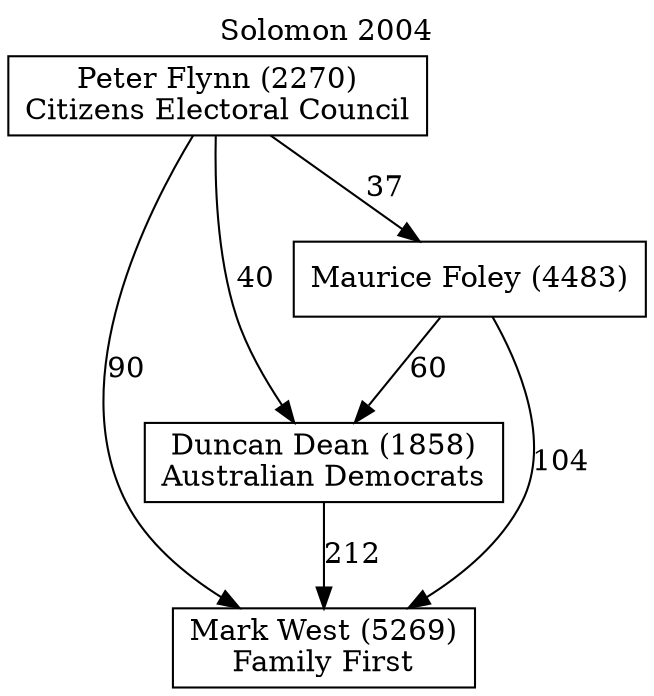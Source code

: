// House preference flow
digraph "Mark West (5269)_Solomon_2004" {
	graph [label="Solomon 2004" labelloc=t mclimit=10]
	node [shape=box]
	"Mark West (5269)" [label="Mark West (5269)
Family First"]
	"Duncan Dean (1858)" [label="Duncan Dean (1858)
Australian Democrats"]
	"Maurice Foley (4483)" [label="Maurice Foley (4483)
"]
	"Peter Flynn (2270)" [label="Peter Flynn (2270)
Citizens Electoral Council"]
	"Duncan Dean (1858)" -> "Mark West (5269)" [label=212]
	"Maurice Foley (4483)" -> "Duncan Dean (1858)" [label=60]
	"Peter Flynn (2270)" -> "Maurice Foley (4483)" [label=37]
	"Maurice Foley (4483)" -> "Mark West (5269)" [label=104]
	"Peter Flynn (2270)" -> "Mark West (5269)" [label=90]
	"Peter Flynn (2270)" -> "Duncan Dean (1858)" [label=40]
}

